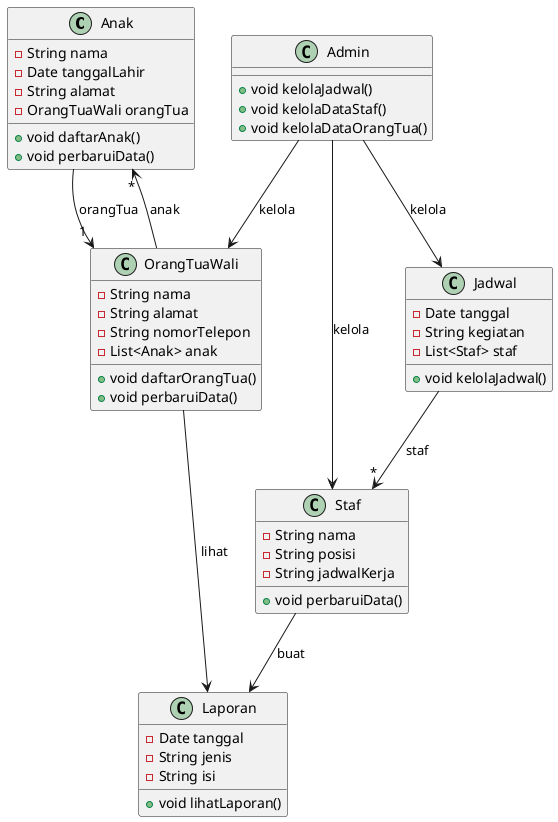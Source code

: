 @startuml DC
class Anak {
  - String nama
  - Date tanggalLahir
  - String alamat
  - OrangTuaWali orangTua
  + void daftarAnak()
  + void perbaruiData()
}

class OrangTuaWali {
  - String nama
  - String alamat
  - String nomorTelepon
  - List<Anak> anak
  + void daftarOrangTua()
  + void perbaruiData()
}

class Staf {
  - String nama
  - String posisi
  - String jadwalKerja
  + void perbaruiData()
}

class Admin {
  + void kelolaJadwal()
  + void kelolaDataStaf()
  + void kelolaDataOrangTua()
}

class Jadwal {
  - Date tanggal
  - String kegiatan
  - List<Staf> staf
  + void kelolaJadwal()
}

class Laporan {
  - Date tanggal
  - String jenis
  - String isi
  + void lihatLaporan()
}

Anak --> "1" OrangTuaWali : orangTua
OrangTuaWali --> "*" Anak : anak
Jadwal --> "*" Staf : staf
Admin --> Jadwal : kelola
Admin --> Staf : kelola
Admin --> OrangTuaWali : kelola
Staf --> Laporan : buat
OrangTuaWali --> Laporan : lihat
@enduml
